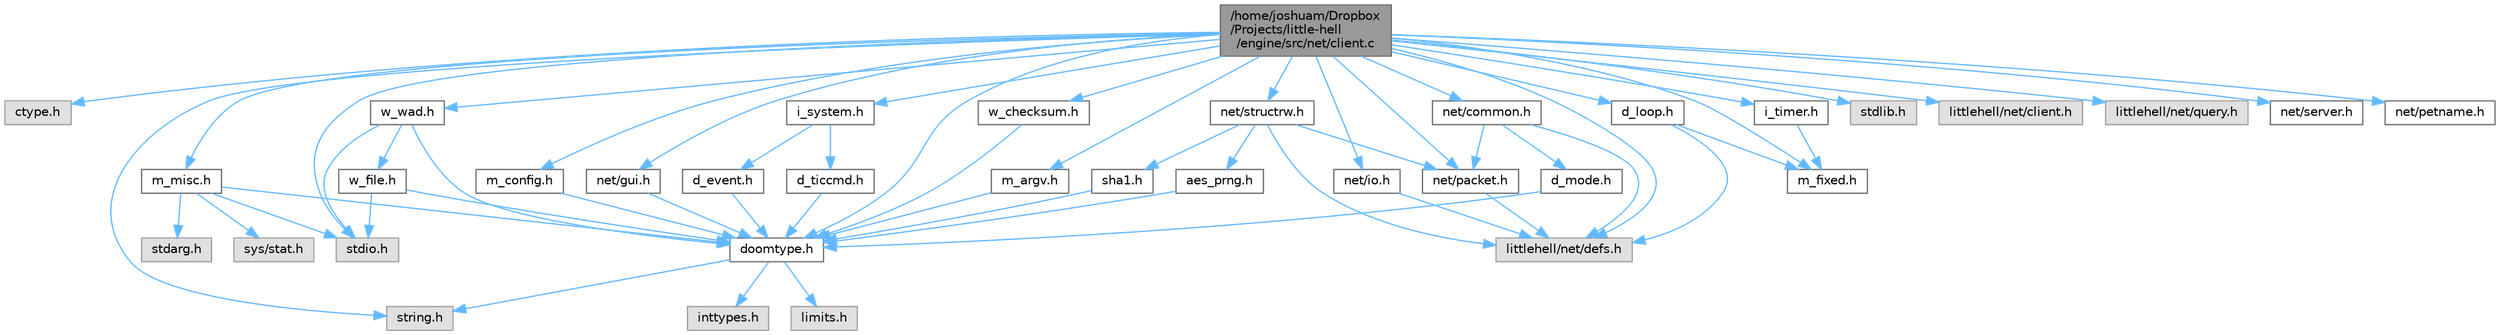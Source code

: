 digraph "/home/joshuam/Dropbox/Projects/little-hell/engine/src/net/client.c"
{
 // LATEX_PDF_SIZE
  bgcolor="transparent";
  edge [fontname=Helvetica,fontsize=10,labelfontname=Helvetica,labelfontsize=10];
  node [fontname=Helvetica,fontsize=10,shape=box,height=0.2,width=0.4];
  Node1 [label="/home/joshuam/Dropbox\l/Projects/little-hell\l/engine/src/net/client.c",height=0.2,width=0.4,color="gray40", fillcolor="grey60", style="filled", fontcolor="black",tooltip=" "];
  Node1 -> Node2 [color="steelblue1",style="solid"];
  Node2 [label="ctype.h",height=0.2,width=0.4,color="grey60", fillcolor="#E0E0E0", style="filled",tooltip=" "];
  Node1 -> Node3 [color="steelblue1",style="solid"];
  Node3 [label="stdio.h",height=0.2,width=0.4,color="grey60", fillcolor="#E0E0E0", style="filled",tooltip=" "];
  Node1 -> Node4 [color="steelblue1",style="solid"];
  Node4 [label="stdlib.h",height=0.2,width=0.4,color="grey60", fillcolor="#E0E0E0", style="filled",tooltip=" "];
  Node1 -> Node5 [color="steelblue1",style="solid"];
  Node5 [label="string.h",height=0.2,width=0.4,color="grey60", fillcolor="#E0E0E0", style="filled",tooltip=" "];
  Node1 -> Node6 [color="steelblue1",style="solid"];
  Node6 [label="doomtype.h",height=0.2,width=0.4,color="grey40", fillcolor="white", style="filled",URL="$doomtype_8h.html",tooltip=" "];
  Node6 -> Node5 [color="steelblue1",style="solid"];
  Node6 -> Node7 [color="steelblue1",style="solid"];
  Node7 [label="inttypes.h",height=0.2,width=0.4,color="grey60", fillcolor="#E0E0E0", style="filled",tooltip=" "];
  Node6 -> Node8 [color="steelblue1",style="solid"];
  Node8 [label="limits.h",height=0.2,width=0.4,color="grey60", fillcolor="#E0E0E0", style="filled",tooltip=" "];
  Node1 -> Node9 [color="steelblue1",style="solid"];
  Node9 [label="d_loop.h",height=0.2,width=0.4,color="grey40", fillcolor="white", style="filled",URL="$d__loop_8h.html",tooltip=" "];
  Node9 -> Node10 [color="steelblue1",style="solid"];
  Node10 [label="littlehell/net/defs.h",height=0.2,width=0.4,color="grey60", fillcolor="#E0E0E0", style="filled",tooltip=" "];
  Node9 -> Node11 [color="steelblue1",style="solid"];
  Node11 [label="m_fixed.h",height=0.2,width=0.4,color="grey40", fillcolor="white", style="filled",URL="$m__fixed_8h.html",tooltip=" "];
  Node1 -> Node12 [color="steelblue1",style="solid"];
  Node12 [label="i_system.h",height=0.2,width=0.4,color="grey40", fillcolor="white", style="filled",URL="$i__system_8h.html",tooltip=" "];
  Node12 -> Node13 [color="steelblue1",style="solid"];
  Node13 [label="d_ticcmd.h",height=0.2,width=0.4,color="grey40", fillcolor="white", style="filled",URL="$d__ticcmd_8h.html",tooltip=" "];
  Node13 -> Node6 [color="steelblue1",style="solid"];
  Node12 -> Node14 [color="steelblue1",style="solid"];
  Node14 [label="d_event.h",height=0.2,width=0.4,color="grey40", fillcolor="white", style="filled",URL="$d__event_8h.html",tooltip=" "];
  Node14 -> Node6 [color="steelblue1",style="solid"];
  Node1 -> Node15 [color="steelblue1",style="solid"];
  Node15 [label="i_timer.h",height=0.2,width=0.4,color="grey40", fillcolor="white", style="filled",URL="$i__timer_8h.html",tooltip=" "];
  Node15 -> Node11 [color="steelblue1",style="solid"];
  Node1 -> Node16 [color="steelblue1",style="solid"];
  Node16 [label="m_argv.h",height=0.2,width=0.4,color="grey40", fillcolor="white", style="filled",URL="$m__argv_8h.html",tooltip=" "];
  Node16 -> Node6 [color="steelblue1",style="solid"];
  Node1 -> Node11 [color="steelblue1",style="solid"];
  Node1 -> Node17 [color="steelblue1",style="solid"];
  Node17 [label="m_config.h",height=0.2,width=0.4,color="grey40", fillcolor="white", style="filled",URL="$m__config_8h.html",tooltip=" "];
  Node17 -> Node6 [color="steelblue1",style="solid"];
  Node1 -> Node18 [color="steelblue1",style="solid"];
  Node18 [label="m_misc.h",height=0.2,width=0.4,color="grey40", fillcolor="white", style="filled",URL="$m__misc_8h.html",tooltip=" "];
  Node18 -> Node3 [color="steelblue1",style="solid"];
  Node18 -> Node19 [color="steelblue1",style="solid"];
  Node19 [label="stdarg.h",height=0.2,width=0.4,color="grey60", fillcolor="#E0E0E0", style="filled",tooltip=" "];
  Node18 -> Node20 [color="steelblue1",style="solid"];
  Node20 [label="sys/stat.h",height=0.2,width=0.4,color="grey60", fillcolor="#E0E0E0", style="filled",tooltip=" "];
  Node18 -> Node6 [color="steelblue1",style="solid"];
  Node1 -> Node21 [color="steelblue1",style="solid"];
  Node21 [label="littlehell/net/client.h",height=0.2,width=0.4,color="grey60", fillcolor="#E0E0E0", style="filled",tooltip=" "];
  Node1 -> Node10 [color="steelblue1",style="solid"];
  Node1 -> Node22 [color="steelblue1",style="solid"];
  Node22 [label="littlehell/net/query.h",height=0.2,width=0.4,color="grey60", fillcolor="#E0E0E0", style="filled",tooltip=" "];
  Node1 -> Node23 [color="steelblue1",style="solid"];
  Node23 [label="net/common.h",height=0.2,width=0.4,color="grey40", fillcolor="white", style="filled",URL="$common_8h.html",tooltip=" "];
  Node23 -> Node24 [color="steelblue1",style="solid"];
  Node24 [label="d_mode.h",height=0.2,width=0.4,color="grey40", fillcolor="white", style="filled",URL="$d__mode_8h.html",tooltip=" "];
  Node24 -> Node6 [color="steelblue1",style="solid"];
  Node23 -> Node10 [color="steelblue1",style="solid"];
  Node23 -> Node25 [color="steelblue1",style="solid"];
  Node25 [label="net/packet.h",height=0.2,width=0.4,color="grey40", fillcolor="white", style="filled",URL="$packet_8h.html",tooltip=" "];
  Node25 -> Node10 [color="steelblue1",style="solid"];
  Node1 -> Node26 [color="steelblue1",style="solid"];
  Node26 [label="net/gui.h",height=0.2,width=0.4,color="grey40", fillcolor="white", style="filled",URL="$gui_8h.html",tooltip=" "];
  Node26 -> Node6 [color="steelblue1",style="solid"];
  Node1 -> Node27 [color="steelblue1",style="solid"];
  Node27 [label="net/io.h",height=0.2,width=0.4,color="grey40", fillcolor="white", style="filled",URL="$io_8h.html",tooltip=" "];
  Node27 -> Node10 [color="steelblue1",style="solid"];
  Node1 -> Node25 [color="steelblue1",style="solid"];
  Node1 -> Node28 [color="steelblue1",style="solid"];
  Node28 [label="net/server.h",height=0.2,width=0.4,color="grey40", fillcolor="white", style="filled",URL="$server_8h.html",tooltip=" "];
  Node1 -> Node29 [color="steelblue1",style="solid"];
  Node29 [label="net/structrw.h",height=0.2,width=0.4,color="grey40", fillcolor="white", style="filled",URL="$structrw_8h.html",tooltip=" "];
  Node29 -> Node30 [color="steelblue1",style="solid"];
  Node30 [label="aes_prng.h",height=0.2,width=0.4,color="grey40", fillcolor="white", style="filled",URL="$aes__prng_8h.html",tooltip=" "];
  Node30 -> Node6 [color="steelblue1",style="solid"];
  Node29 -> Node31 [color="steelblue1",style="solid"];
  Node31 [label="sha1.h",height=0.2,width=0.4,color="grey40", fillcolor="white", style="filled",URL="$sha1_8h.html",tooltip=" "];
  Node31 -> Node6 [color="steelblue1",style="solid"];
  Node29 -> Node10 [color="steelblue1",style="solid"];
  Node29 -> Node25 [color="steelblue1",style="solid"];
  Node1 -> Node32 [color="steelblue1",style="solid"];
  Node32 [label="net/petname.h",height=0.2,width=0.4,color="grey40", fillcolor="white", style="filled",URL="$petname_8h.html",tooltip=" "];
  Node1 -> Node33 [color="steelblue1",style="solid"];
  Node33 [label="w_checksum.h",height=0.2,width=0.4,color="grey40", fillcolor="white", style="filled",URL="$w__checksum_8h.html",tooltip=" "];
  Node33 -> Node6 [color="steelblue1",style="solid"];
  Node1 -> Node34 [color="steelblue1",style="solid"];
  Node34 [label="w_wad.h",height=0.2,width=0.4,color="grey40", fillcolor="white", style="filled",URL="$w__wad_8h.html",tooltip=" "];
  Node34 -> Node3 [color="steelblue1",style="solid"];
  Node34 -> Node6 [color="steelblue1",style="solid"];
  Node34 -> Node35 [color="steelblue1",style="solid"];
  Node35 [label="w_file.h",height=0.2,width=0.4,color="grey40", fillcolor="white", style="filled",URL="$w__file_8h.html",tooltip=" "];
  Node35 -> Node3 [color="steelblue1",style="solid"];
  Node35 -> Node6 [color="steelblue1",style="solid"];
}
